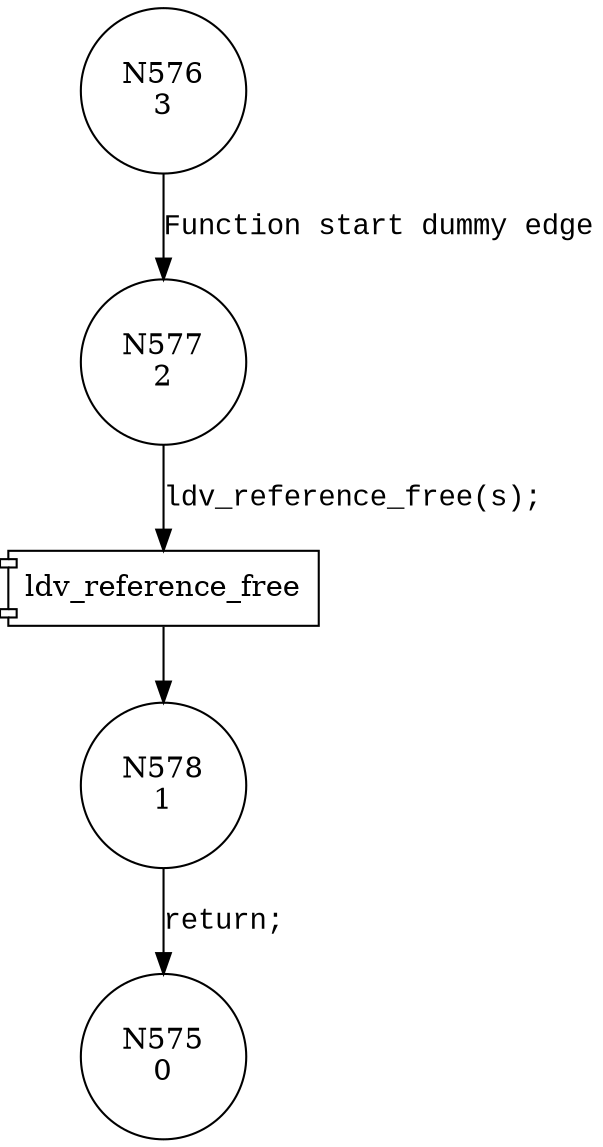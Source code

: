 digraph ldv_free {
576 [shape="circle" label="N576\n3"]
577 [shape="circle" label="N577\n2"]
578 [shape="circle" label="N578\n1"]
575 [shape="circle" label="N575\n0"]
576 -> 577 [label="Function start dummy edge" fontname="Courier New"]
100025 [shape="component" label="ldv_reference_free"]
577 -> 100025 [label="ldv_reference_free(s);" fontname="Courier New"]
100025 -> 578 [label="" fontname="Courier New"]
578 -> 575 [label="return;" fontname="Courier New"]
}